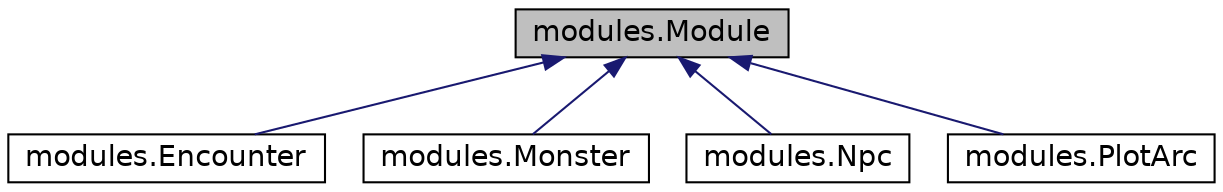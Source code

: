 digraph "modules.Module"
{
  edge [fontname="Helvetica",fontsize="14",labelfontname="Helvetica",labelfontsize="14"];
  node [fontname="Helvetica",fontsize="14",shape=record];
  Node1 [label="modules.Module",height=0.2,width=0.4,color="black", fillcolor="grey75", style="filled" fontcolor="black"];
  Node1 -> Node2 [dir="back",color="midnightblue",fontsize="14",style="solid",fontname="Helvetica"];
  Node2 [label="modules.Encounter",height=0.2,width=0.4,color="black", fillcolor="white", style="filled",URL="$classmodules_1_1Encounter.html"];
  Node1 -> Node3 [dir="back",color="midnightblue",fontsize="14",style="solid",fontname="Helvetica"];
  Node3 [label="modules.Monster",height=0.2,width=0.4,color="black", fillcolor="white", style="filled",URL="$classmodules_1_1Monster.html"];
  Node1 -> Node4 [dir="back",color="midnightblue",fontsize="14",style="solid",fontname="Helvetica"];
  Node4 [label="modules.Npc",height=0.2,width=0.4,color="black", fillcolor="white", style="filled",URL="$classmodules_1_1Npc.html"];
  Node1 -> Node5 [dir="back",color="midnightblue",fontsize="14",style="solid",fontname="Helvetica"];
  Node5 [label="modules.PlotArc",height=0.2,width=0.4,color="black", fillcolor="white", style="filled",URL="$classmodules_1_1PlotArc.html"];
}
